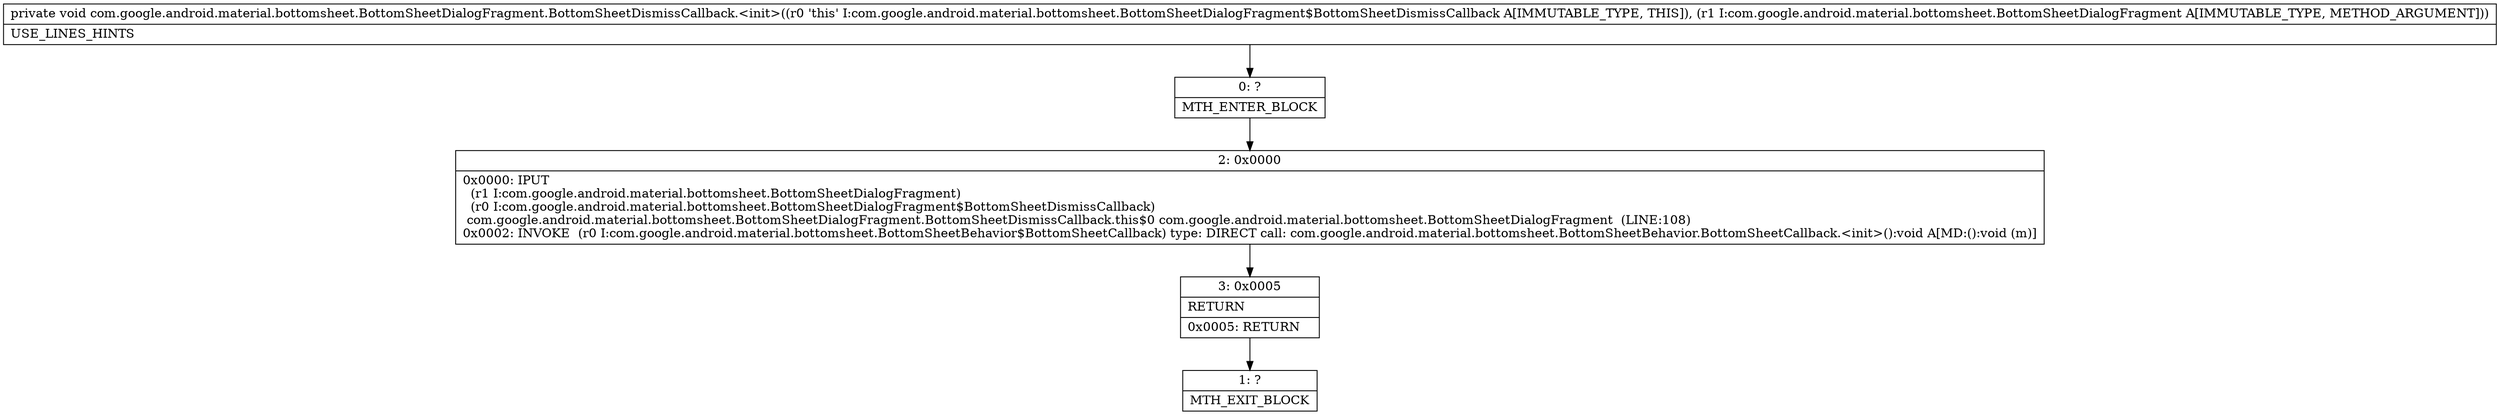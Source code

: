 digraph "CFG forcom.google.android.material.bottomsheet.BottomSheetDialogFragment.BottomSheetDismissCallback.\<init\>(Lcom\/google\/android\/material\/bottomsheet\/BottomSheetDialogFragment;)V" {
Node_0 [shape=record,label="{0\:\ ?|MTH_ENTER_BLOCK\l}"];
Node_2 [shape=record,label="{2\:\ 0x0000|0x0000: IPUT  \l  (r1 I:com.google.android.material.bottomsheet.BottomSheetDialogFragment)\l  (r0 I:com.google.android.material.bottomsheet.BottomSheetDialogFragment$BottomSheetDismissCallback)\l com.google.android.material.bottomsheet.BottomSheetDialogFragment.BottomSheetDismissCallback.this$0 com.google.android.material.bottomsheet.BottomSheetDialogFragment  (LINE:108)\l0x0002: INVOKE  (r0 I:com.google.android.material.bottomsheet.BottomSheetBehavior$BottomSheetCallback) type: DIRECT call: com.google.android.material.bottomsheet.BottomSheetBehavior.BottomSheetCallback.\<init\>():void A[MD:():void (m)]\l}"];
Node_3 [shape=record,label="{3\:\ 0x0005|RETURN\l|0x0005: RETURN   \l}"];
Node_1 [shape=record,label="{1\:\ ?|MTH_EXIT_BLOCK\l}"];
MethodNode[shape=record,label="{private void com.google.android.material.bottomsheet.BottomSheetDialogFragment.BottomSheetDismissCallback.\<init\>((r0 'this' I:com.google.android.material.bottomsheet.BottomSheetDialogFragment$BottomSheetDismissCallback A[IMMUTABLE_TYPE, THIS]), (r1 I:com.google.android.material.bottomsheet.BottomSheetDialogFragment A[IMMUTABLE_TYPE, METHOD_ARGUMENT]))  | USE_LINES_HINTS\l}"];
MethodNode -> Node_0;Node_0 -> Node_2;
Node_2 -> Node_3;
Node_3 -> Node_1;
}

